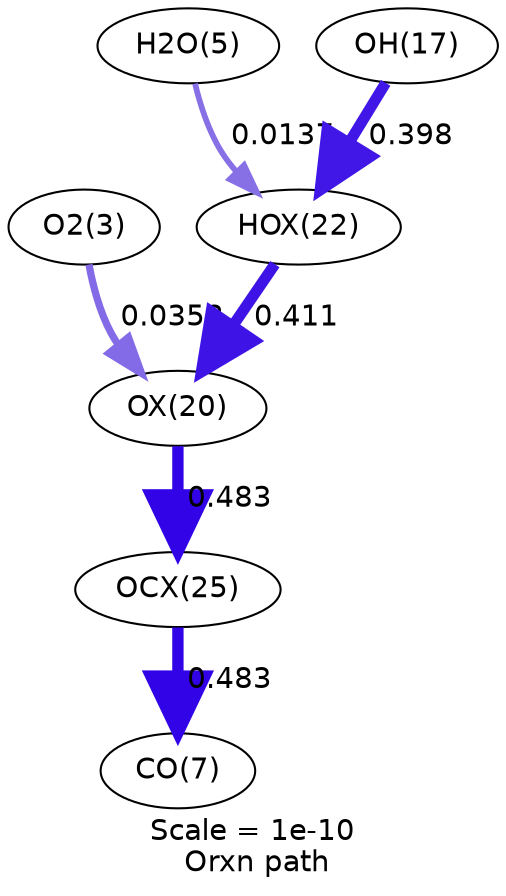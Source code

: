 digraph reaction_paths {
center=1;
s4 -> s22[fontname="Helvetica", style="setlinewidth(3.49)", arrowsize=1.74, color="0.7, 0.536, 0.9"
, label=" 0.0358"];
s24 -> s22[fontname="Helvetica", style="setlinewidth(5.33)", arrowsize=2.66, color="0.7, 0.911, 0.9"
, label=" 0.411"];
s22 -> s27[fontname="Helvetica", style="setlinewidth(5.45)", arrowsize=2.73, color="0.7, 0.983, 0.9"
, label=" 0.483"];
s6 -> s24[fontname="Helvetica", style="setlinewidth(2.76)", arrowsize=1.38, color="0.7, 0.514, 0.9"
, label=" 0.0137"];
s18 -> s24[fontname="Helvetica", style="setlinewidth(5.3)", arrowsize=2.65, color="0.7, 0.898, 0.9"
, label=" 0.398"];
s27 -> s8[fontname="Helvetica", style="setlinewidth(5.45)", arrowsize=2.73, color="0.7, 0.983, 0.9"
, label=" 0.483"];
s4 [ fontname="Helvetica", label="O2(3)"];
s6 [ fontname="Helvetica", label="H2O(5)"];
s8 [ fontname="Helvetica", label="CO(7)"];
s18 [ fontname="Helvetica", label="OH(17)"];
s22 [ fontname="Helvetica", label="OX(20)"];
s24 [ fontname="Helvetica", label="HOX(22)"];
s27 [ fontname="Helvetica", label="OCX(25)"];
 label = "Scale = 1e-10\l Orxn path";
 fontname = "Helvetica";
}
